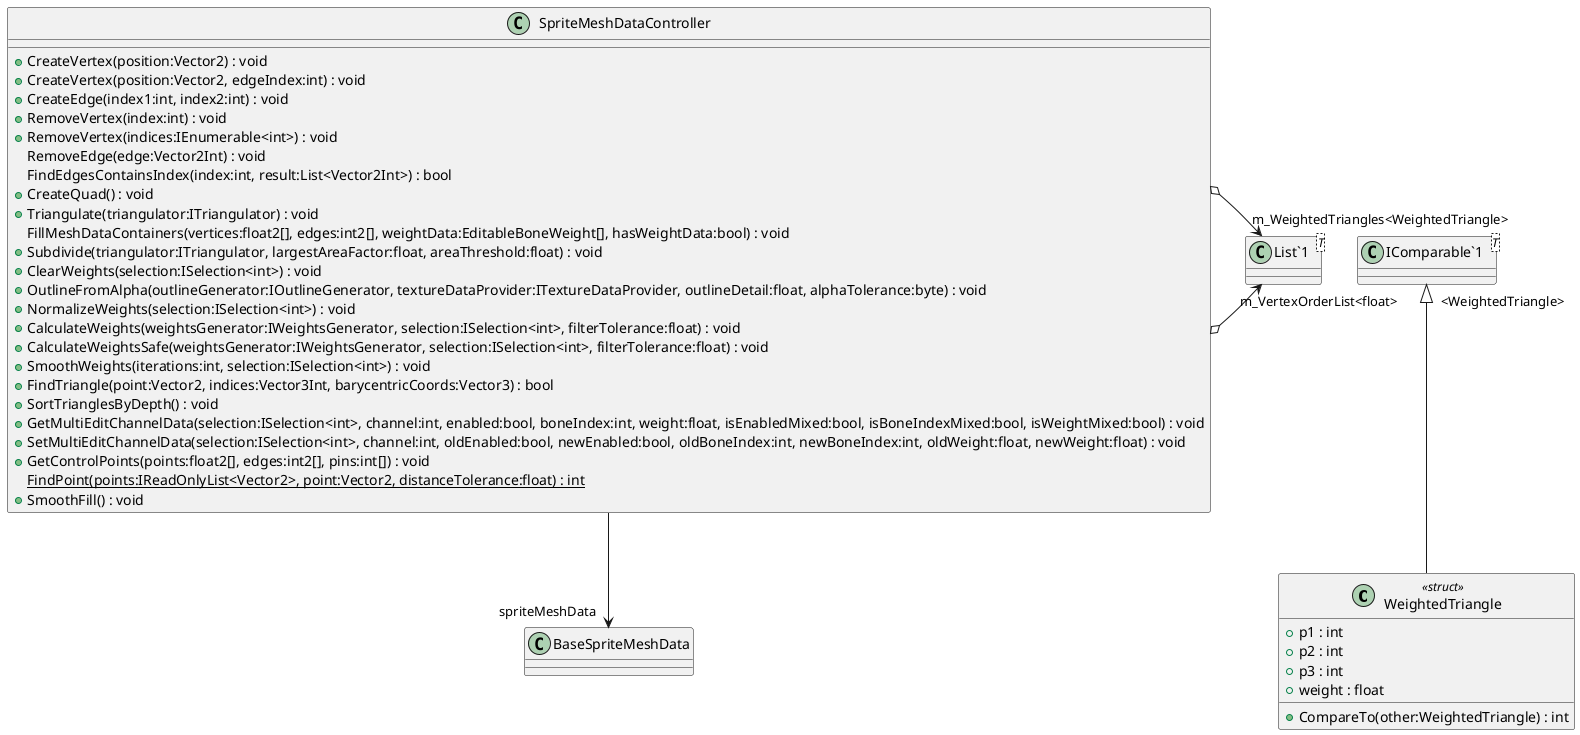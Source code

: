 @startuml
class WeightedTriangle <<struct>> {
    + p1 : int
    + p2 : int
    + p3 : int
    + weight : float
    + CompareTo(other:WeightedTriangle) : int
}
class SpriteMeshDataController {
    + CreateVertex(position:Vector2) : void
    + CreateVertex(position:Vector2, edgeIndex:int) : void
    + CreateEdge(index1:int, index2:int) : void
    + RemoveVertex(index:int) : void
    + RemoveVertex(indices:IEnumerable<int>) : void
    RemoveEdge(edge:Vector2Int) : void
    FindEdgesContainsIndex(index:int, result:List<Vector2Int>) : bool
    + CreateQuad() : void
    + Triangulate(triangulator:ITriangulator) : void
    FillMeshDataContainers(vertices:float2[], edges:int2[], weightData:EditableBoneWeight[], hasWeightData:bool) : void
    + Subdivide(triangulator:ITriangulator, largestAreaFactor:float, areaThreshold:float) : void
    + ClearWeights(selection:ISelection<int>) : void
    + OutlineFromAlpha(outlineGenerator:IOutlineGenerator, textureDataProvider:ITextureDataProvider, outlineDetail:float, alphaTolerance:byte) : void
    + NormalizeWeights(selection:ISelection<int>) : void
    + CalculateWeights(weightsGenerator:IWeightsGenerator, selection:ISelection<int>, filterTolerance:float) : void
    + CalculateWeightsSafe(weightsGenerator:IWeightsGenerator, selection:ISelection<int>, filterTolerance:float) : void
    + SmoothWeights(iterations:int, selection:ISelection<int>) : void
    + FindTriangle(point:Vector2, indices:Vector3Int, barycentricCoords:Vector3) : bool
    + SortTrianglesByDepth() : void
    + GetMultiEditChannelData(selection:ISelection<int>, channel:int, enabled:bool, boneIndex:int, weight:float, isEnabledMixed:bool, isBoneIndexMixed:bool, isWeightMixed:bool) : void
    + SetMultiEditChannelData(selection:ISelection<int>, channel:int, oldEnabled:bool, newEnabled:bool, oldBoneIndex:int, newBoneIndex:int, oldWeight:float, newWeight:float) : void
    + GetControlPoints(points:float2[], edges:int2[], pins:int[]) : void
    {static} FindPoint(points:IReadOnlyList<Vector2>, point:Vector2, distanceTolerance:float) : int
    + SmoothFill() : void
}
class "IComparable`1"<T> {
}
class "List`1"<T> {
}
"IComparable`1" "<WeightedTriangle>" <|-- WeightedTriangle
SpriteMeshDataController --> "spriteMeshData" BaseSpriteMeshData
SpriteMeshDataController o-> "m_VertexOrderList<float>" "List`1"
SpriteMeshDataController o-> "m_WeightedTriangles<WeightedTriangle>" "List`1"
@enduml
